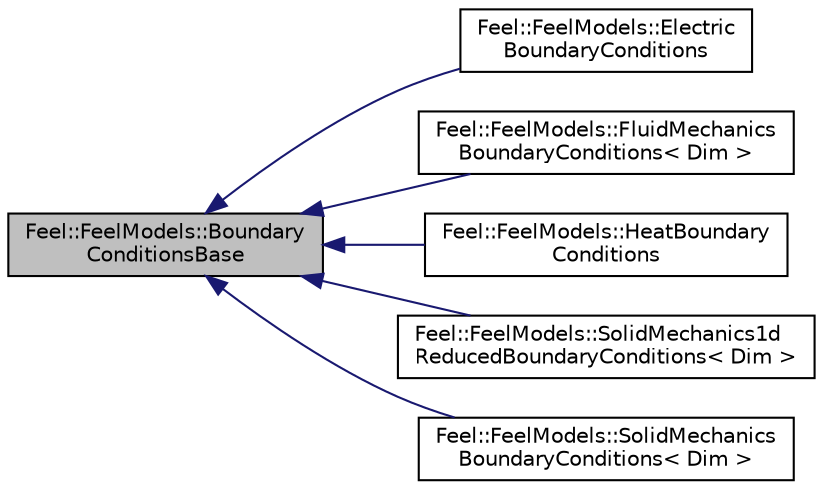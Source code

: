 digraph "Feel::FeelModels::BoundaryConditionsBase"
{
 // LATEX_PDF_SIZE
  edge [fontname="Helvetica",fontsize="10",labelfontname="Helvetica",labelfontsize="10"];
  node [fontname="Helvetica",fontsize="10",shape=record];
  rankdir="LR";
  Node1 [label="Feel::FeelModels::Boundary\lConditionsBase",height=0.2,width=0.4,color="black", fillcolor="grey75", style="filled", fontcolor="black",tooltip=" "];
  Node1 -> Node2 [dir="back",color="midnightblue",fontsize="10",style="solid",fontname="Helvetica"];
  Node2 [label="Feel::FeelModels::Electric\lBoundaryConditions",height=0.2,width=0.4,color="black", fillcolor="white", style="filled",URL="$classFeel_1_1FeelModels_1_1ElectricBoundaryConditions.html",tooltip=" "];
  Node1 -> Node3 [dir="back",color="midnightblue",fontsize="10",style="solid",fontname="Helvetica"];
  Node3 [label="Feel::FeelModels::FluidMechanics\lBoundaryConditions\< Dim \>",height=0.2,width=0.4,color="black", fillcolor="white", style="filled",URL="$classFeel_1_1FeelModels_1_1FluidMechanicsBoundaryConditions.html",tooltip=" "];
  Node1 -> Node4 [dir="back",color="midnightblue",fontsize="10",style="solid",fontname="Helvetica"];
  Node4 [label="Feel::FeelModels::HeatBoundary\lConditions",height=0.2,width=0.4,color="black", fillcolor="white", style="filled",URL="$classFeel_1_1FeelModels_1_1HeatBoundaryConditions.html",tooltip=" "];
  Node1 -> Node5 [dir="back",color="midnightblue",fontsize="10",style="solid",fontname="Helvetica"];
  Node5 [label="Feel::FeelModels::SolidMechanics1d\lReducedBoundaryConditions\< Dim \>",height=0.2,width=0.4,color="black", fillcolor="white", style="filled",URL="$classFeel_1_1FeelModels_1_1SolidMechanics1dReducedBoundaryConditions.html",tooltip=" "];
  Node1 -> Node6 [dir="back",color="midnightblue",fontsize="10",style="solid",fontname="Helvetica"];
  Node6 [label="Feel::FeelModels::SolidMechanics\lBoundaryConditions\< Dim \>",height=0.2,width=0.4,color="black", fillcolor="white", style="filled",URL="$classFeel_1_1FeelModels_1_1SolidMechanicsBoundaryConditions.html",tooltip=" "];
}
